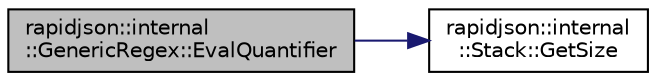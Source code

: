 digraph "rapidjson::internal::GenericRegex::EvalQuantifier"
{
 // INTERACTIVE_SVG=YES
 // LATEX_PDF_SIZE
  edge [fontname="Helvetica",fontsize="10",labelfontname="Helvetica",labelfontsize="10"];
  node [fontname="Helvetica",fontsize="10",shape=record];
  rankdir="LR";
  Node14 [label="rapidjson::internal\l::GenericRegex::EvalQuantifier",height=0.2,width=0.4,color="black", fillcolor="grey75", style="filled", fontcolor="black",tooltip=" "];
  Node14 -> Node15 [color="midnightblue",fontsize="10",style="solid",fontname="Helvetica"];
  Node15 [label="rapidjson::internal\l::Stack::GetSize",height=0.2,width=0.4,color="black", fillcolor="white", style="filled",URL="$classrapidjson_1_1internal_1_1_stack.html#a9379b6a185340ef704a0a78e39366fd6",tooltip=" "];
}
